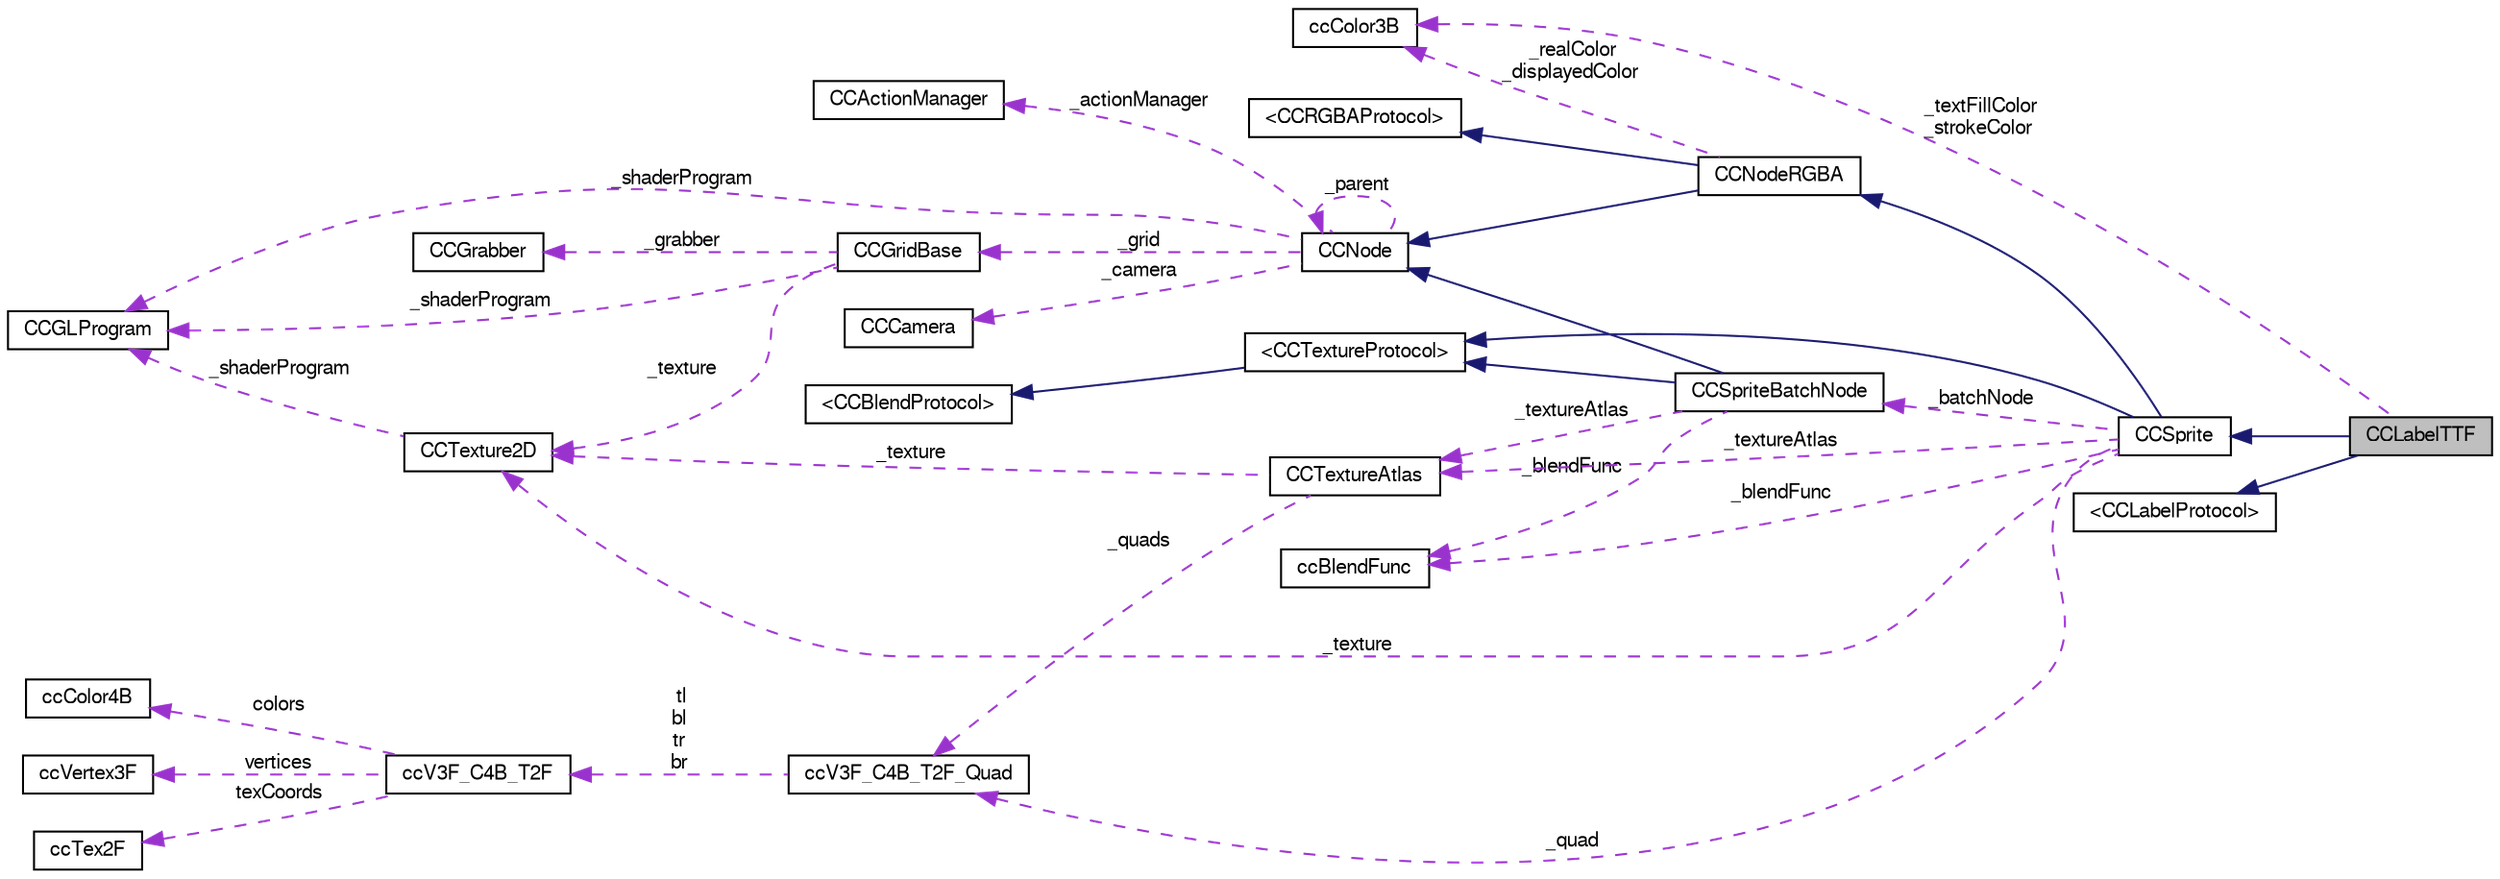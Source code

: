 digraph G
{
  bgcolor="transparent";
  edge [fontname="FreeSans",fontsize="10",labelfontname="FreeSans",labelfontsize="10"];
  node [fontname="FreeSans",fontsize="10",shape=record];
  rankdir="LR";
  Node1 [label="CCLabelTTF",height=0.2,width=0.4,color="black", fillcolor="grey75", style="filled" fontcolor="black"];
  Node2 -> Node1 [dir="back",color="midnightblue",fontsize="10",style="solid",fontname="FreeSans"];
  Node2 [label="CCSprite",height=0.2,width=0.4,color="black",URL="$interface_c_c_sprite.html"];
  Node3 -> Node2 [dir="back",color="midnightblue",fontsize="10",style="solid",fontname="FreeSans"];
  Node3 [label="CCNodeRGBA",height=0.2,width=0.4,color="black",URL="$interface_c_c_node_r_g_b_a.html"];
  Node4 -> Node3 [dir="back",color="midnightblue",fontsize="10",style="solid",fontname="FreeSans"];
  Node4 [label="CCNode",height=0.2,width=0.4,color="black",URL="$interface_c_c_node.html"];
  Node4 -> Node4 [dir="back",color="darkorchid3",fontsize="10",style="dashed",label=" _parent" ,fontname="FreeSans"];
  Node5 -> Node4 [dir="back",color="darkorchid3",fontsize="10",style="dashed",label=" _grid" ,fontname="FreeSans"];
  Node5 [label="CCGridBase",height=0.2,width=0.4,color="black",URL="$interface_c_c_grid_base.html"];
  Node6 -> Node5 [dir="back",color="darkorchid3",fontsize="10",style="dashed",label=" _grabber" ,fontname="FreeSans"];
  Node6 [label="CCGrabber",height=0.2,width=0.4,color="black",URL="$interface_c_c_grabber.html"];
  Node7 -> Node5 [dir="back",color="darkorchid3",fontsize="10",style="dashed",label=" _texture" ,fontname="FreeSans"];
  Node7 [label="CCTexture2D",height=0.2,width=0.4,color="black",URL="$interface_c_c_texture2_d.html"];
  Node8 -> Node7 [dir="back",color="darkorchid3",fontsize="10",style="dashed",label=" _shaderProgram" ,fontname="FreeSans"];
  Node8 [label="CCGLProgram",height=0.2,width=0.4,color="black",URL="$interface_c_c_g_l_program.html"];
  Node8 -> Node5 [dir="back",color="darkorchid3",fontsize="10",style="dashed",label=" _shaderProgram" ,fontname="FreeSans"];
  Node9 -> Node4 [dir="back",color="darkorchid3",fontsize="10",style="dashed",label=" _camera" ,fontname="FreeSans"];
  Node9 [label="CCCamera",height=0.2,width=0.4,color="black",URL="$interface_c_c_camera.html"];
  Node8 -> Node4 [dir="back",color="darkorchid3",fontsize="10",style="dashed",label=" _shaderProgram" ,fontname="FreeSans"];
  Node10 -> Node4 [dir="back",color="darkorchid3",fontsize="10",style="dashed",label=" _actionManager" ,fontname="FreeSans"];
  Node10 [label="CCActionManager",height=0.2,width=0.4,color="black",URL="$interface_c_c_action_manager.html"];
  Node11 -> Node3 [dir="back",color="midnightblue",fontsize="10",style="solid",fontname="FreeSans"];
  Node11 [label="\<CCRGBAProtocol\>",height=0.2,width=0.4,color="black",URL="$protocol_c_c_r_g_b_a_protocol-p.html",tooltip="CC RGBA protocol."];
  Node12 -> Node3 [dir="back",color="darkorchid3",fontsize="10",style="dashed",label=" _realColor\n_displayedColor" ,fontname="FreeSans"];
  Node12 [label="ccColor3B",height=0.2,width=0.4,color="black",URL="$structcc_color3_b.html"];
  Node13 -> Node2 [dir="back",color="midnightblue",fontsize="10",style="solid",fontname="FreeSans"];
  Node13 [label="\<CCTextureProtocol\>",height=0.2,width=0.4,color="black",URL="$protocol_c_c_texture_protocol-p.html"];
  Node14 -> Node13 [dir="back",color="midnightblue",fontsize="10",style="solid",fontname="FreeSans"];
  Node14 [label="\<CCBlendProtocol\>",height=0.2,width=0.4,color="black",URL="$protocol_c_c_blend_protocol-p.html"];
  Node15 -> Node2 [dir="back",color="darkorchid3",fontsize="10",style="dashed",label=" _blendFunc" ,fontname="FreeSans"];
  Node15 [label="ccBlendFunc",height=0.2,width=0.4,color="black",URL="$structcc_blend_func.html",tooltip="Blend Function used for textures."];
  Node7 -> Node2 [dir="back",color="darkorchid3",fontsize="10",style="dashed",label=" _texture" ,fontname="FreeSans"];
  Node16 -> Node2 [dir="back",color="darkorchid3",fontsize="10",style="dashed",label=" _textureAtlas" ,fontname="FreeSans"];
  Node16 [label="CCTextureAtlas",height=0.2,width=0.4,color="black",URL="$interface_c_c_texture_atlas.html"];
  Node7 -> Node16 [dir="back",color="darkorchid3",fontsize="10",style="dashed",label=" _texture" ,fontname="FreeSans"];
  Node17 -> Node16 [dir="back",color="darkorchid3",fontsize="10",style="dashed",label=" _quads" ,fontname="FreeSans"];
  Node17 [label="ccV3F_C4B_T2F_Quad",height=0.2,width=0.4,color="black",URL="$structcc_v3_f___c4_b___t2_f___quad.html",tooltip="4 ccVertex3FTex2FColor4B"];
  Node18 -> Node17 [dir="back",color="darkorchid3",fontsize="10",style="dashed",label=" tl\nbl\ntr\nbr" ,fontname="FreeSans"];
  Node18 [label="ccV3F_C4B_T2F",height=0.2,width=0.4,color="black",URL="$structcc_v3_f___c4_b___t2_f.html",tooltip="a Point with a vertex point, a tex coord point and a color 4B"];
  Node19 -> Node18 [dir="back",color="darkorchid3",fontsize="10",style="dashed",label=" colors" ,fontname="FreeSans"];
  Node19 [label="ccColor4B",height=0.2,width=0.4,color="black",URL="$structcc_color4_b.html"];
  Node20 -> Node18 [dir="back",color="darkorchid3",fontsize="10",style="dashed",label=" vertices" ,fontname="FreeSans"];
  Node20 [label="ccVertex3F",height=0.2,width=0.4,color="black",URL="$structcc_vertex3_f.html"];
  Node21 -> Node18 [dir="back",color="darkorchid3",fontsize="10",style="dashed",label=" texCoords" ,fontname="FreeSans"];
  Node21 [label="ccTex2F",height=0.2,width=0.4,color="black",URL="$structcc_tex2_f.html"];
  Node22 -> Node2 [dir="back",color="darkorchid3",fontsize="10",style="dashed",label=" _batchNode" ,fontname="FreeSans"];
  Node22 [label="CCSpriteBatchNode",height=0.2,width=0.4,color="black",URL="$interface_c_c_sprite_batch_node.html"];
  Node4 -> Node22 [dir="back",color="midnightblue",fontsize="10",style="solid",fontname="FreeSans"];
  Node13 -> Node22 [dir="back",color="midnightblue",fontsize="10",style="solid",fontname="FreeSans"];
  Node15 -> Node22 [dir="back",color="darkorchid3",fontsize="10",style="dashed",label=" _blendFunc" ,fontname="FreeSans"];
  Node16 -> Node22 [dir="back",color="darkorchid3",fontsize="10",style="dashed",label=" _textureAtlas" ,fontname="FreeSans"];
  Node17 -> Node2 [dir="back",color="darkorchid3",fontsize="10",style="dashed",label=" _quad" ,fontname="FreeSans"];
  Node23 -> Node1 [dir="back",color="midnightblue",fontsize="10",style="solid",fontname="FreeSans"];
  Node23 [label="\<CCLabelProtocol\>",height=0.2,width=0.4,color="black",URL="$protocol_c_c_label_protocol-p.html"];
  Node12 -> Node1 [dir="back",color="darkorchid3",fontsize="10",style="dashed",label=" _textFillColor\n_strokeColor" ,fontname="FreeSans"];
}
